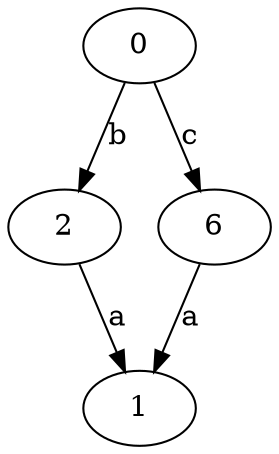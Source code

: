 strict digraph  {
0;
1;
2;
6;
0 -> 2  [label=b];
0 -> 6  [label=c];
2 -> 1  [label=a];
6 -> 1  [label=a];
}
